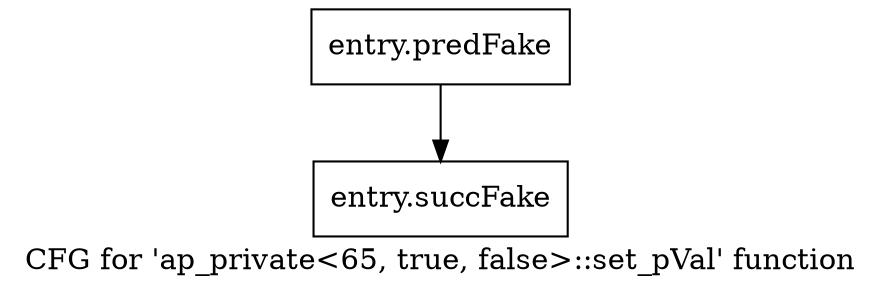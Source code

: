 digraph "CFG for 'ap_private\<65, true, false\>::set_pVal' function" {
	label="CFG for 'ap_private\<65, true, false\>::set_pVal' function";

	Node0x3d708f0 [shape=record,filename="",linenumber="",label="{entry.predFake}"];
	Node0x3d708f0 -> Node0x3ec2cd0[ callList="" memoryops="" filename="/tools/Xilinx/Vitis_HLS/2022.1/include/etc/ap_private.h" execusionnum="6400"];
	Node0x3ec2cd0 [shape=record,filename="/tools/Xilinx/Vitis_HLS/2022.1/include/etc/ap_private.h",linenumber="3384",label="{entry.succFake}"];
}
